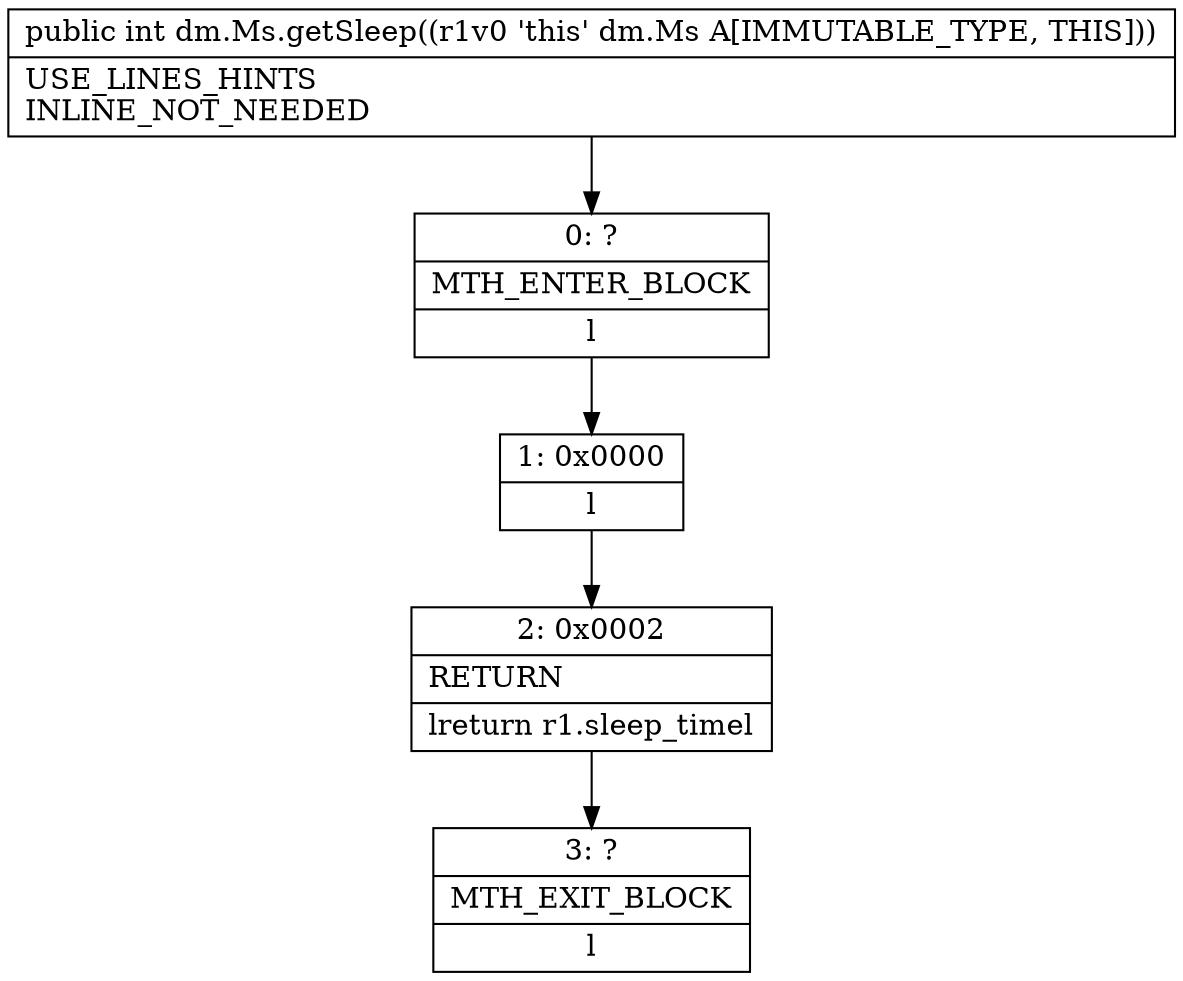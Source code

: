 digraph "CFG fordm.Ms.getSleep()I" {
Node_0 [shape=record,label="{0\:\ ?|MTH_ENTER_BLOCK\l|l}"];
Node_1 [shape=record,label="{1\:\ 0x0000|l}"];
Node_2 [shape=record,label="{2\:\ 0x0002|RETURN\l|lreturn r1.sleep_timel}"];
Node_3 [shape=record,label="{3\:\ ?|MTH_EXIT_BLOCK\l|l}"];
MethodNode[shape=record,label="{public int dm.Ms.getSleep((r1v0 'this' dm.Ms A[IMMUTABLE_TYPE, THIS]))  | USE_LINES_HINTS\lINLINE_NOT_NEEDED\l}"];
MethodNode -> Node_0;
Node_0 -> Node_1;
Node_1 -> Node_2;
Node_2 -> Node_3;
}

